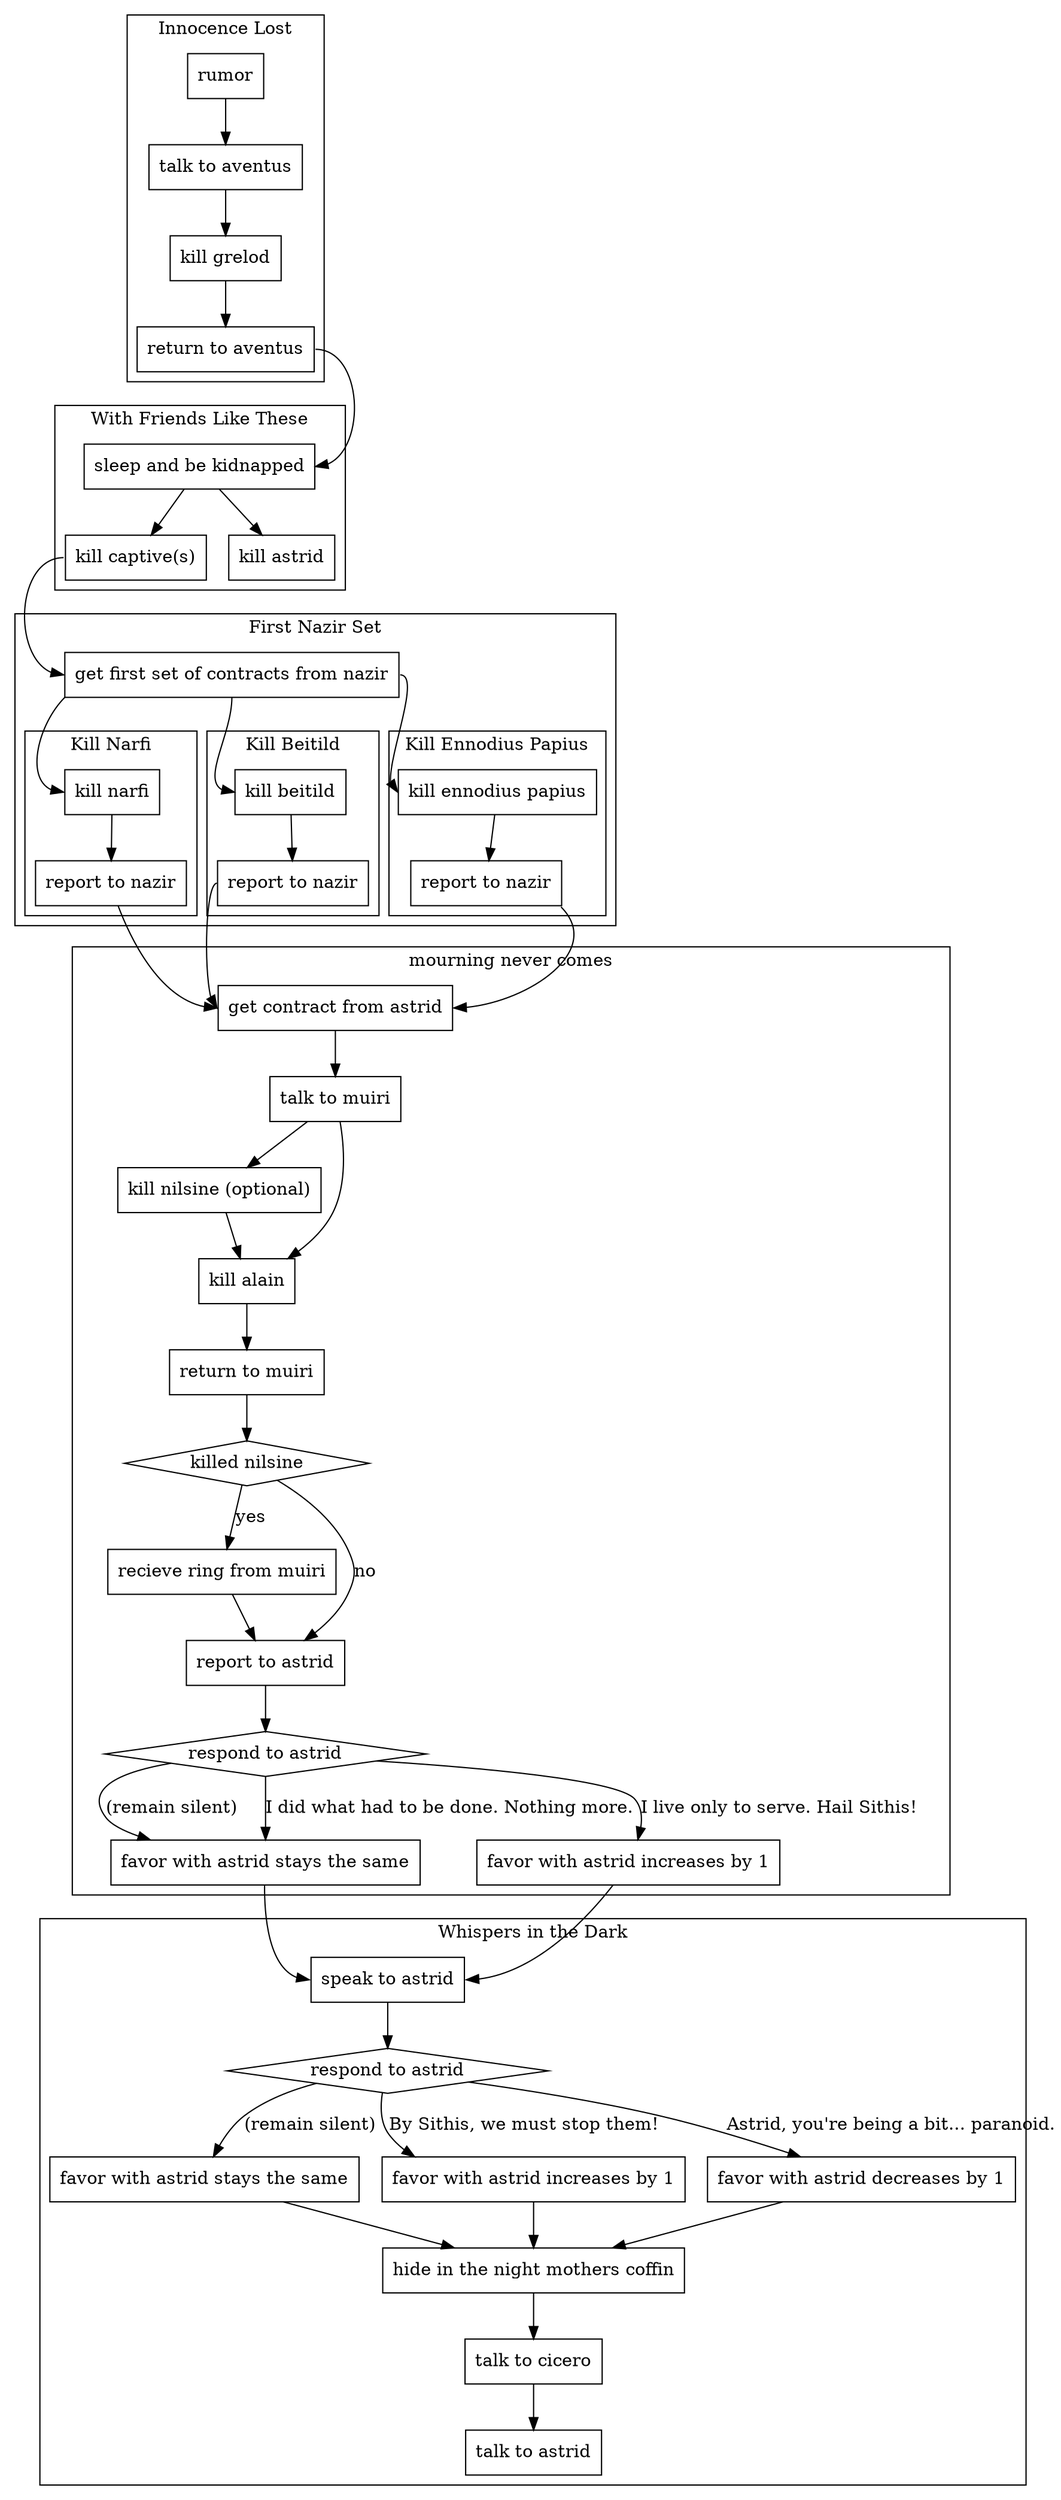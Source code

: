 // Copyright (C) 2023 Devin Rockwell
// 
// This file is part of when silence dies.
// 
// when silence dies is free software: you can redistribute it and/or modify
// it under the terms of the GNU General Public License as published by
// the Free Software Foundation, either version 3 of the License, or
// (at your option) any later version.
// 
// when silence dies is distributed in the hope that it will be useful,
// but WITHOUT ANY WARRANTY; without even the implied warranty of
// MERCHANTABILITY or FITNESS FOR A PARTICULAR PURPOSE.  See the
// GNU General Public License for more details.
// 
// You should have received a copy of the GNU General Public License
// along with when silence dies.  If not, see <http://www.gnu.org/licenses/>.

digraph {
    node [shape=box]
    subgraph cluster_innocence_lost {
        label="Innocence Lost"
        il_10 [label="talk to aventus"]
        il_5 [label="rumor"]
        il_20 [label="kill grelod"]
        il_30 [label="return to aventus"]
        il_5 -> il_10 -> il_20 -> il_30
    }

    subgraph cluster_with_friends_like_these {
        label="With Friends Like These"
        sleep [label="sleep and be kidnapped"]
        kill_cap [label="kill captive(s)"]
        kill_astrid [label="kill astrid"]
        sleep -> {kill_cap kill_astrid}
    }

    subgraph cluster_first_nazir_set {
        label="First Nazir Set"
        get_first_set [label="get first set of contracts from nazir"]

        subgraph cluster_kill_narfi {
            label="Kill Narfi"
            kill_narfi [label="kill narfi"]
            report_to_nazir [label="report to nazir"]
            kill_narfi -> report_to_nazir
        }
        
        subgraph cluster_kill_beitild {
            label="Kill Beitild"
            kill_beitild [label="kill beitild"]
            b_report_to_nazir [label="report to nazir"]
            kill_beitild -> b_report_to_nazir
        }

        subgraph cluster_kill_ennodius_papius {
            label="Kill Ennodius Papius"
            kill_ennodius_papius [label="kill ennodius papius"]
            e_report_to_nazir [label="report to nazir"]
            kill_ennodius_papius -> e_report_to_nazir
        }

        get_first_set:sw -> kill_narfi:w
        get_first_set:s -> kill_beitild:w
        get_first_set:e -> kill_ennodius_papius:w
    }

    subgraph cluster_mourning_never_comes {
        label="mourning never comes"
        get_contract [label="get contract from astrid"]
        talk_to_muiri [label="talk to muiri"]
        kill_nilsine [label="kill nilsine (optional)"]
        kill_alain [label="kill alain"]
        return_to_muiri [label="return to muiri"]
        killed_nilsine [label="killed nilsine", shape=diamond]
        get_ring [label="recieve ring from muiri"]
        report_to_astrid [label="report to astrid"]
        respond_to_astrid [label="respond to astrid", shape=diamond]
        favor_same [label="favor with astrid stays the same"]
        favor_plus_1 [label="favor with astrid increases by 1"]

        get_contract -> talk_to_muiri -> kill_alain
        talk_to_muiri -> kill_nilsine
        kill_nilsine -> kill_alain
        kill_alain -> return_to_muiri
        return_to_muiri -> killed_nilsine
        killed_nilsine -> get_ring [label="yes"]
        killed_nilsine -> report_to_astrid [label="no"]
        get_ring -> report_to_astrid
        report_to_astrid -> respond_to_astrid
        respond_to_astrid -> favor_same [label="(remain silent)"]
        respond_to_astrid -> favor_same [label="I did what had to be done. Nothing more."]
        respond_to_astrid -> favor_plus_1 [label="I live only to serve. Hail Sithis!"]
    }

    subgraph cluster_whispers_in_the_dark {
        label="Whispers in the Dark"

        speak_to_astrid [label="speak to astrid"]
        wd_respond_to_astrid [label="respond to astrid", shape=diamond]
        wd_favor_same [label="favor with astrid stays the same"]
        wd_favor_plus_1 [label="favor with astrid increases by 1"]
        wd_favor_minus_1 [label="favor with astrid decreases by 1"]
        hide [label="hide in the night mothers coffin"]
        talk_to_cicero [label="talk to cicero"]
        wd_speak_to_astrid [label="talk to astrid"]

        speak_to_astrid -> wd_respond_to_astrid
        wd_respond_to_astrid -> wd_favor_same [label="(remain silent)"]
        wd_respond_to_astrid -> wd_favor_plus_1 [label="By Sithis, we must stop them!"]
        wd_respond_to_astrid -> wd_favor_minus_1 [label="Astrid, you're being a bit... paranoid."]
        {wd_favor_same wd_favor_minus_1 wd_favor_plus_1} -> hide
        hide -> talk_to_cicero
        talk_to_cicero -> wd_speak_to_astrid
    }

    il_30:e -> sleep:e
    kill_cap:w -> get_first_set:w
    report_to_nazir -> get_contract:w
    b_report_to_nazir:w -> get_contract:w
    e_report_to_nazir:se -> get_contract:e
    favor_same -> speak_to_astrid:w
    favor_plus_1 -> speak_to_astrid:e
}